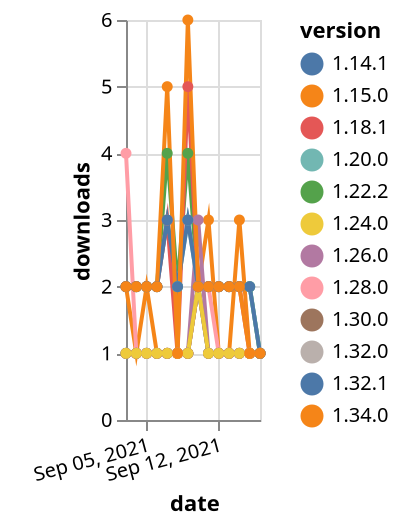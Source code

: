 {"$schema": "https://vega.github.io/schema/vega-lite/v5.json", "description": "A simple bar chart with embedded data.", "data": {"values": [{"date": "2021-09-03", "total": 136, "delta": 2, "version": "1.34.0"}, {"date": "2021-09-04", "total": 137, "delta": 1, "version": "1.34.0"}, {"date": "2021-09-05", "total": 139, "delta": 2, "version": "1.34.0"}, {"date": "2021-09-06", "total": 140, "delta": 1, "version": "1.34.0"}, {"date": "2021-09-07", "total": 141, "delta": 1, "version": "1.34.0"}, {"date": "2021-09-08", "total": 142, "delta": 1, "version": "1.34.0"}, {"date": "2021-09-09", "total": 143, "delta": 1, "version": "1.34.0"}, {"date": "2021-09-10", "total": 145, "delta": 2, "version": "1.34.0"}, {"date": "2021-09-11", "total": 148, "delta": 3, "version": "1.34.0"}, {"date": "2021-09-12", "total": 149, "delta": 1, "version": "1.34.0"}, {"date": "2021-09-13", "total": 150, "delta": 1, "version": "1.34.0"}, {"date": "2021-09-14", "total": 153, "delta": 3, "version": "1.34.0"}, {"date": "2021-09-15", "total": 154, "delta": 1, "version": "1.34.0"}, {"date": "2021-09-16", "total": 155, "delta": 1, "version": "1.34.0"}, {"date": "2021-09-03", "total": 149, "delta": 1, "version": "1.32.1"}, {"date": "2021-09-04", "total": 150, "delta": 1, "version": "1.32.1"}, {"date": "2021-09-05", "total": 151, "delta": 1, "version": "1.32.1"}, {"date": "2021-09-06", "total": 152, "delta": 1, "version": "1.32.1"}, {"date": "2021-09-07", "total": 153, "delta": 1, "version": "1.32.1"}, {"date": "2021-09-08", "total": 154, "delta": 1, "version": "1.32.1"}, {"date": "2021-09-09", "total": 155, "delta": 1, "version": "1.32.1"}, {"date": "2021-09-10", "total": 157, "delta": 2, "version": "1.32.1"}, {"date": "2021-09-11", "total": 158, "delta": 1, "version": "1.32.1"}, {"date": "2021-09-12", "total": 159, "delta": 1, "version": "1.32.1"}, {"date": "2021-09-13", "total": 160, "delta": 1, "version": "1.32.1"}, {"date": "2021-09-14", "total": 161, "delta": 1, "version": "1.32.1"}, {"date": "2021-09-15", "total": 162, "delta": 1, "version": "1.32.1"}, {"date": "2021-09-16", "total": 163, "delta": 1, "version": "1.32.1"}, {"date": "2021-09-03", "total": 2591, "delta": 2, "version": "1.22.2"}, {"date": "2021-09-04", "total": 2593, "delta": 2, "version": "1.22.2"}, {"date": "2021-09-05", "total": 2595, "delta": 2, "version": "1.22.2"}, {"date": "2021-09-06", "total": 2597, "delta": 2, "version": "1.22.2"}, {"date": "2021-09-07", "total": 2601, "delta": 4, "version": "1.22.2"}, {"date": "2021-09-08", "total": 2603, "delta": 2, "version": "1.22.2"}, {"date": "2021-09-09", "total": 2607, "delta": 4, "version": "1.22.2"}, {"date": "2021-09-10", "total": 2609, "delta": 2, "version": "1.22.2"}, {"date": "2021-09-11", "total": 2611, "delta": 2, "version": "1.22.2"}, {"date": "2021-09-12", "total": 2613, "delta": 2, "version": "1.22.2"}, {"date": "2021-09-13", "total": 2615, "delta": 2, "version": "1.22.2"}, {"date": "2021-09-14", "total": 2617, "delta": 2, "version": "1.22.2"}, {"date": "2021-09-15", "total": 2619, "delta": 2, "version": "1.22.2"}, {"date": "2021-09-16", "total": 2620, "delta": 1, "version": "1.22.2"}, {"date": "2021-09-03", "total": 162, "delta": 1, "version": "1.32.0"}, {"date": "2021-09-04", "total": 163, "delta": 1, "version": "1.32.0"}, {"date": "2021-09-05", "total": 164, "delta": 1, "version": "1.32.0"}, {"date": "2021-09-06", "total": 165, "delta": 1, "version": "1.32.0"}, {"date": "2021-09-07", "total": 166, "delta": 1, "version": "1.32.0"}, {"date": "2021-09-08", "total": 167, "delta": 1, "version": "1.32.0"}, {"date": "2021-09-09", "total": 168, "delta": 1, "version": "1.32.0"}, {"date": "2021-09-10", "total": 170, "delta": 2, "version": "1.32.0"}, {"date": "2021-09-11", "total": 171, "delta": 1, "version": "1.32.0"}, {"date": "2021-09-12", "total": 172, "delta": 1, "version": "1.32.0"}, {"date": "2021-09-13", "total": 173, "delta": 1, "version": "1.32.0"}, {"date": "2021-09-14", "total": 174, "delta": 1, "version": "1.32.0"}, {"date": "2021-09-15", "total": 175, "delta": 1, "version": "1.32.0"}, {"date": "2021-09-16", "total": 176, "delta": 1, "version": "1.32.0"}, {"date": "2021-09-03", "total": 345, "delta": 4, "version": "1.28.0"}, {"date": "2021-09-04", "total": 346, "delta": 1, "version": "1.28.0"}, {"date": "2021-09-05", "total": 347, "delta": 1, "version": "1.28.0"}, {"date": "2021-09-06", "total": 348, "delta": 1, "version": "1.28.0"}, {"date": "2021-09-07", "total": 349, "delta": 1, "version": "1.28.0"}, {"date": "2021-09-08", "total": 350, "delta": 1, "version": "1.28.0"}, {"date": "2021-09-09", "total": 351, "delta": 1, "version": "1.28.0"}, {"date": "2021-09-10", "total": 353, "delta": 2, "version": "1.28.0"}, {"date": "2021-09-11", "total": 355, "delta": 2, "version": "1.28.0"}, {"date": "2021-09-12", "total": 356, "delta": 1, "version": "1.28.0"}, {"date": "2021-09-13", "total": 357, "delta": 1, "version": "1.28.0"}, {"date": "2021-09-14", "total": 358, "delta": 1, "version": "1.28.0"}, {"date": "2021-09-15", "total": 359, "delta": 1, "version": "1.28.0"}, {"date": "2021-09-16", "total": 360, "delta": 1, "version": "1.28.0"}, {"date": "2021-09-03", "total": 463, "delta": 1, "version": "1.26.0"}, {"date": "2021-09-04", "total": 464, "delta": 1, "version": "1.26.0"}, {"date": "2021-09-05", "total": 465, "delta": 1, "version": "1.26.0"}, {"date": "2021-09-06", "total": 466, "delta": 1, "version": "1.26.0"}, {"date": "2021-09-07", "total": 467, "delta": 1, "version": "1.26.0"}, {"date": "2021-09-08", "total": 468, "delta": 1, "version": "1.26.0"}, {"date": "2021-09-09", "total": 469, "delta": 1, "version": "1.26.0"}, {"date": "2021-09-10", "total": 472, "delta": 3, "version": "1.26.0"}, {"date": "2021-09-11", "total": 473, "delta": 1, "version": "1.26.0"}, {"date": "2021-09-12", "total": 474, "delta": 1, "version": "1.26.0"}, {"date": "2021-09-13", "total": 475, "delta": 1, "version": "1.26.0"}, {"date": "2021-09-14", "total": 476, "delta": 1, "version": "1.26.0"}, {"date": "2021-09-15", "total": 477, "delta": 1, "version": "1.26.0"}, {"date": "2021-09-16", "total": 478, "delta": 1, "version": "1.26.0"}, {"date": "2021-09-03", "total": 4498, "delta": 2, "version": "1.20.0"}, {"date": "2021-09-04", "total": 4500, "delta": 2, "version": "1.20.0"}, {"date": "2021-09-05", "total": 4502, "delta": 2, "version": "1.20.0"}, {"date": "2021-09-06", "total": 4504, "delta": 2, "version": "1.20.0"}, {"date": "2021-09-07", "total": 4507, "delta": 3, "version": "1.20.0"}, {"date": "2021-09-08", "total": 4509, "delta": 2, "version": "1.20.0"}, {"date": "2021-09-09", "total": 4512, "delta": 3, "version": "1.20.0"}, {"date": "2021-09-10", "total": 4514, "delta": 2, "version": "1.20.0"}, {"date": "2021-09-11", "total": 4516, "delta": 2, "version": "1.20.0"}, {"date": "2021-09-12", "total": 4518, "delta": 2, "version": "1.20.0"}, {"date": "2021-09-13", "total": 4520, "delta": 2, "version": "1.20.0"}, {"date": "2021-09-14", "total": 4522, "delta": 2, "version": "1.20.0"}, {"date": "2021-09-15", "total": 4524, "delta": 2, "version": "1.20.0"}, {"date": "2021-09-16", "total": 4525, "delta": 1, "version": "1.20.0"}, {"date": "2021-09-03", "total": 2653, "delta": 2, "version": "1.18.1"}, {"date": "2021-09-04", "total": 2655, "delta": 2, "version": "1.18.1"}, {"date": "2021-09-05", "total": 2657, "delta": 2, "version": "1.18.1"}, {"date": "2021-09-06", "total": 2659, "delta": 2, "version": "1.18.1"}, {"date": "2021-09-07", "total": 2662, "delta": 3, "version": "1.18.1"}, {"date": "2021-09-08", "total": 2663, "delta": 1, "version": "1.18.1"}, {"date": "2021-09-09", "total": 2668, "delta": 5, "version": "1.18.1"}, {"date": "2021-09-10", "total": 2670, "delta": 2, "version": "1.18.1"}, {"date": "2021-09-11", "total": 2672, "delta": 2, "version": "1.18.1"}, {"date": "2021-09-12", "total": 2674, "delta": 2, "version": "1.18.1"}, {"date": "2021-09-13", "total": 2676, "delta": 2, "version": "1.18.1"}, {"date": "2021-09-14", "total": 2678, "delta": 2, "version": "1.18.1"}, {"date": "2021-09-15", "total": 2679, "delta": 1, "version": "1.18.1"}, {"date": "2021-09-16", "total": 2680, "delta": 1, "version": "1.18.1"}, {"date": "2021-09-03", "total": 175, "delta": 1, "version": "1.30.0"}, {"date": "2021-09-04", "total": 176, "delta": 1, "version": "1.30.0"}, {"date": "2021-09-05", "total": 177, "delta": 1, "version": "1.30.0"}, {"date": "2021-09-06", "total": 178, "delta": 1, "version": "1.30.0"}, {"date": "2021-09-07", "total": 179, "delta": 1, "version": "1.30.0"}, {"date": "2021-09-08", "total": 180, "delta": 1, "version": "1.30.0"}, {"date": "2021-09-09", "total": 181, "delta": 1, "version": "1.30.0"}, {"date": "2021-09-10", "total": 183, "delta": 2, "version": "1.30.0"}, {"date": "2021-09-11", "total": 184, "delta": 1, "version": "1.30.0"}, {"date": "2021-09-12", "total": 185, "delta": 1, "version": "1.30.0"}, {"date": "2021-09-13", "total": 186, "delta": 1, "version": "1.30.0"}, {"date": "2021-09-14", "total": 187, "delta": 1, "version": "1.30.0"}, {"date": "2021-09-15", "total": 188, "delta": 1, "version": "1.30.0"}, {"date": "2021-09-16", "total": 189, "delta": 1, "version": "1.30.0"}, {"date": "2021-09-03", "total": 318, "delta": 1, "version": "1.24.0"}, {"date": "2021-09-04", "total": 319, "delta": 1, "version": "1.24.0"}, {"date": "2021-09-05", "total": 320, "delta": 1, "version": "1.24.0"}, {"date": "2021-09-06", "total": 321, "delta": 1, "version": "1.24.0"}, {"date": "2021-09-07", "total": 322, "delta": 1, "version": "1.24.0"}, {"date": "2021-09-08", "total": 323, "delta": 1, "version": "1.24.0"}, {"date": "2021-09-09", "total": 324, "delta": 1, "version": "1.24.0"}, {"date": "2021-09-10", "total": 326, "delta": 2, "version": "1.24.0"}, {"date": "2021-09-11", "total": 327, "delta": 1, "version": "1.24.0"}, {"date": "2021-09-12", "total": 328, "delta": 1, "version": "1.24.0"}, {"date": "2021-09-13", "total": 329, "delta": 1, "version": "1.24.0"}, {"date": "2021-09-14", "total": 330, "delta": 1, "version": "1.24.0"}, {"date": "2021-09-15", "total": 331, "delta": 1, "version": "1.24.0"}, {"date": "2021-09-16", "total": 332, "delta": 1, "version": "1.24.0"}, {"date": "2021-09-03", "total": 7369, "delta": 2, "version": "1.14.1"}, {"date": "2021-09-04", "total": 7371, "delta": 2, "version": "1.14.1"}, {"date": "2021-09-05", "total": 7373, "delta": 2, "version": "1.14.1"}, {"date": "2021-09-06", "total": 7375, "delta": 2, "version": "1.14.1"}, {"date": "2021-09-07", "total": 7378, "delta": 3, "version": "1.14.1"}, {"date": "2021-09-08", "total": 7380, "delta": 2, "version": "1.14.1"}, {"date": "2021-09-09", "total": 7383, "delta": 3, "version": "1.14.1"}, {"date": "2021-09-10", "total": 7385, "delta": 2, "version": "1.14.1"}, {"date": "2021-09-11", "total": 7387, "delta": 2, "version": "1.14.1"}, {"date": "2021-09-12", "total": 7389, "delta": 2, "version": "1.14.1"}, {"date": "2021-09-13", "total": 7391, "delta": 2, "version": "1.14.1"}, {"date": "2021-09-14", "total": 7393, "delta": 2, "version": "1.14.1"}, {"date": "2021-09-15", "total": 7395, "delta": 2, "version": "1.14.1"}, {"date": "2021-09-16", "total": 7396, "delta": 1, "version": "1.14.1"}, {"date": "2021-09-03", "total": 6558, "delta": 2, "version": "1.15.0"}, {"date": "2021-09-04", "total": 6560, "delta": 2, "version": "1.15.0"}, {"date": "2021-09-05", "total": 6562, "delta": 2, "version": "1.15.0"}, {"date": "2021-09-06", "total": 6564, "delta": 2, "version": "1.15.0"}, {"date": "2021-09-07", "total": 6569, "delta": 5, "version": "1.15.0"}, {"date": "2021-09-08", "total": 6570, "delta": 1, "version": "1.15.0"}, {"date": "2021-09-09", "total": 6576, "delta": 6, "version": "1.15.0"}, {"date": "2021-09-10", "total": 6578, "delta": 2, "version": "1.15.0"}, {"date": "2021-09-11", "total": 6580, "delta": 2, "version": "1.15.0"}, {"date": "2021-09-12", "total": 6582, "delta": 2, "version": "1.15.0"}, {"date": "2021-09-13", "total": 6584, "delta": 2, "version": "1.15.0"}, {"date": "2021-09-14", "total": 6586, "delta": 2, "version": "1.15.0"}, {"date": "2021-09-15", "total": 6587, "delta": 1, "version": "1.15.0"}, {"date": "2021-09-16", "total": 6588, "delta": 1, "version": "1.15.0"}]}, "width": "container", "mark": {"type": "line", "point": {"filled": true}}, "encoding": {"x": {"field": "date", "type": "temporal", "timeUnit": "yearmonthdate", "title": "date", "axis": {"labelAngle": -15}}, "y": {"field": "delta", "type": "quantitative", "title": "downloads"}, "color": {"field": "version", "type": "nominal"}, "tooltip": {"field": "delta"}}}